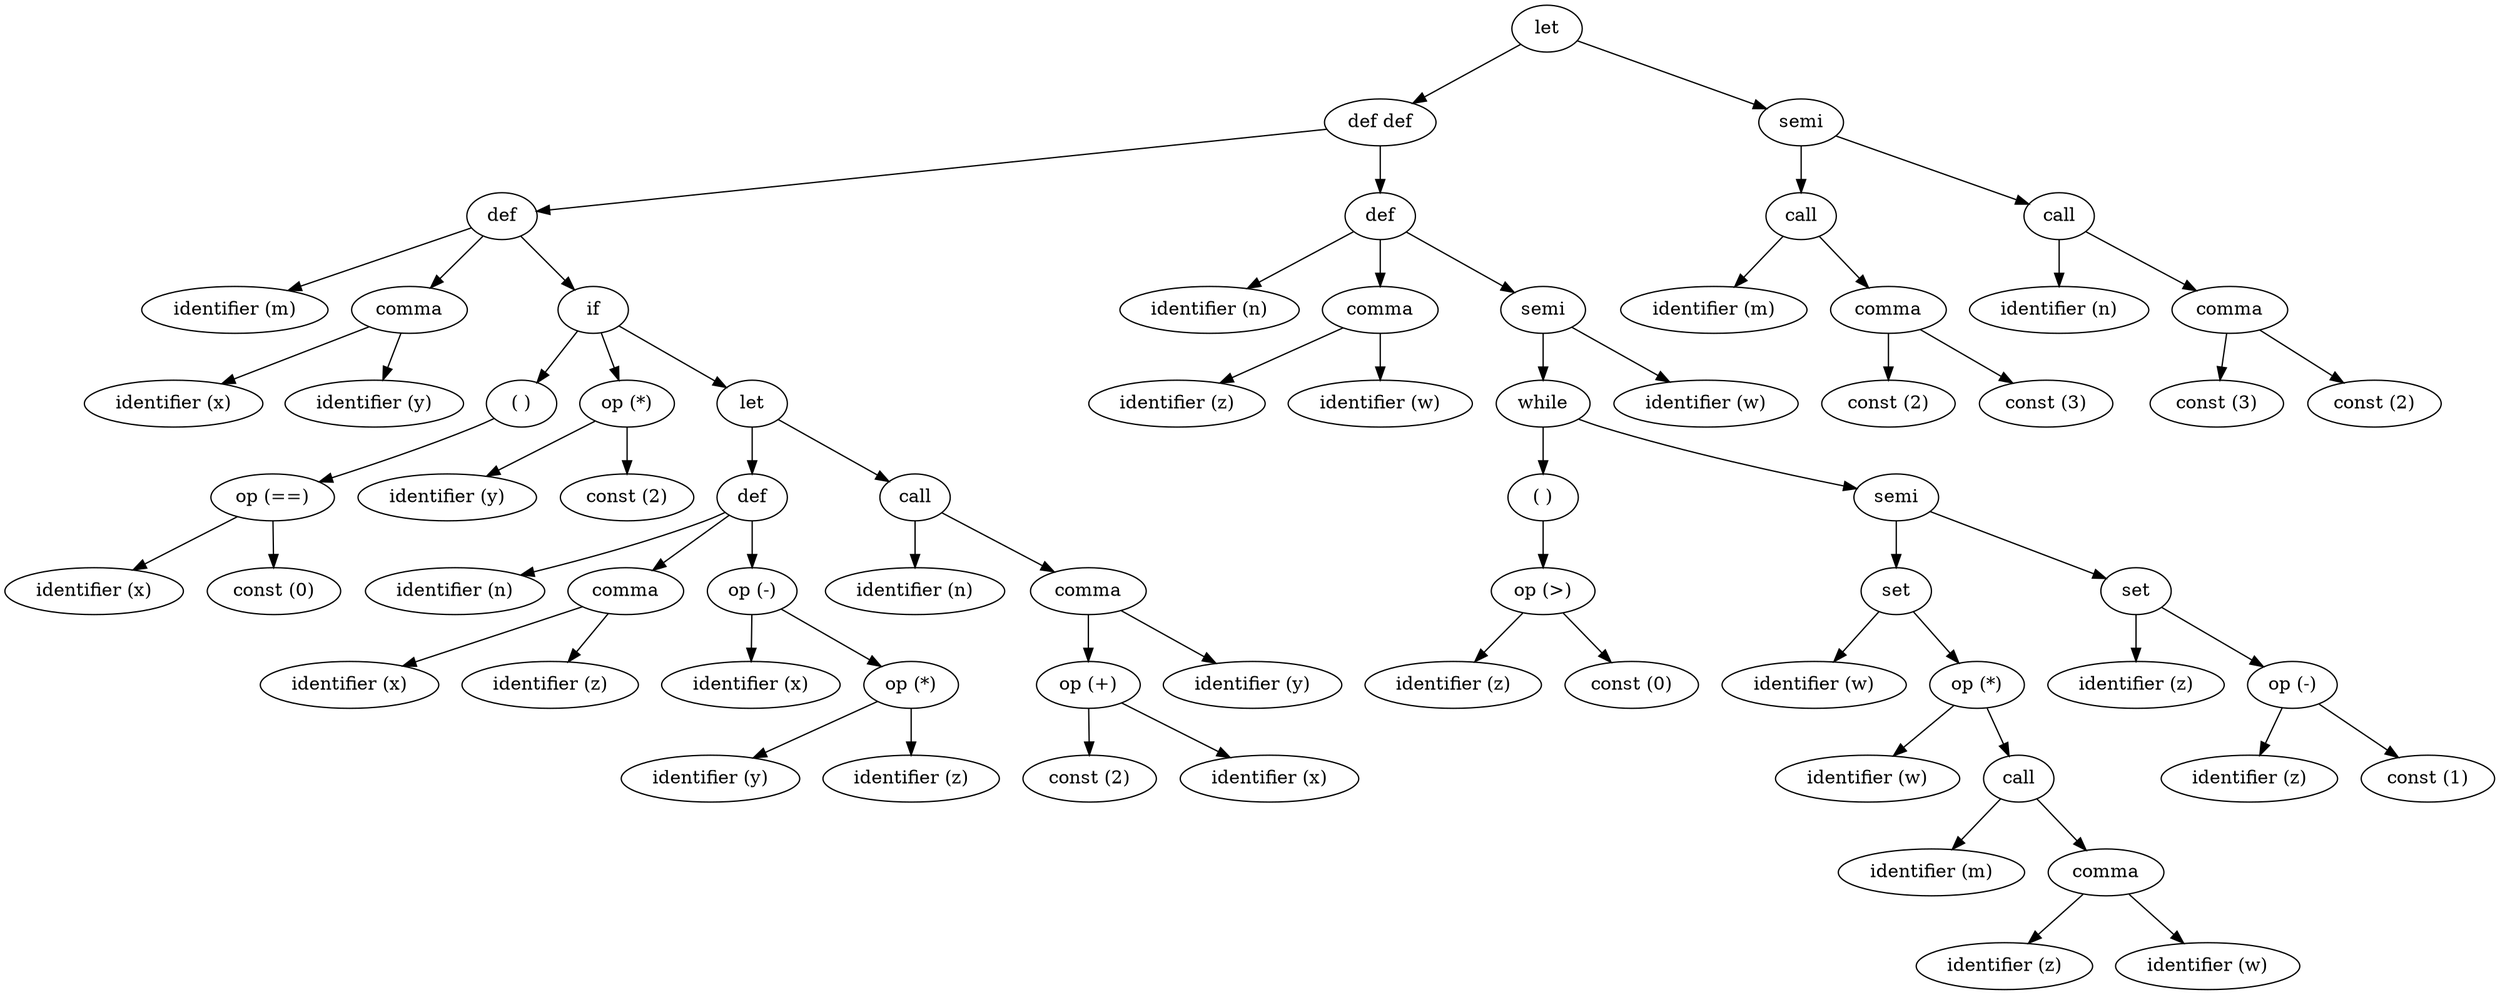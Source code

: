 strict digraph graphname
{
0 [label="let"];
1 [label="def def"];
2 [label="def"];
3 [label="identifier (m)"];
4 [label="comma"];
5 [label="identifier (x)"];
6 [label="identifier (y)"];
7 [label="if"];
8 [label="( )"];
9 [label="op (==)"];
10 [label="identifier (x)"];
11 [label="const (0)"];
12 [label="op (*)"];
13 [label="identifier (y)"];
14 [label="const (2)"];
15 [label="let"];
16 [label="def"];
17 [label="identifier (n)"];
18 [label="comma"];
19 [label="identifier (x)"];
20 [label="identifier (z)"];
21 [label="op (-)"];
22 [label="identifier (x)"];
23 [label="op (*)"];
24 [label="identifier (y)"];
25 [label="identifier (z)"];
26 [label="call"];
27 [label="identifier (n)"];
28 [label="comma"];
29 [label="op (+)"];
30 [label="const (2)"];
31 [label="identifier (x)"];
32 [label="identifier (y)"];
33 [label="def"];
34 [label="identifier (n)"];
35 [label="comma"];
36 [label="identifier (z)"];
37 [label="identifier (w)"];
38 [label="semi"];
39 [label="while"];
40 [label="( )"];
41 [label="op (>)"];
42 [label="identifier (z)"];
43 [label="const (0)"];
44 [label="semi"];
45 [label="set"];
46 [label="identifier (w)"];
47 [label="op (*)"];
48 [label="identifier (w)"];
49 [label="call"];
50 [label="identifier (m)"];
51 [label="comma"];
52 [label="identifier (z)"];
53 [label="identifier (w)"];
54 [label="set"];
55 [label="identifier (z)"];
56 [label="op (-)"];
57 [label="identifier (z)"];
58 [label="const (1)"];
59 [label="identifier (w)"];
60 [label="semi"];
61 [label="call"];
62 [label="identifier (m)"];
63 [label="comma"];
64 [label="const (2)"];
65 [label="const (3)"];
66 [label="call"];
67 [label="identifier (n)"];
68 [label="comma"];
69 [label="const (3)"];
70 [label="const (2)"];
0 -> 1 -> 2 -> 3;
0 -> 1 -> 2 -> 4 -> 5;
0 -> 1 -> 2 -> 4 -> 6;
0 -> 1 -> 2 -> 7 -> 8 -> 9 -> 10;
0 -> 1 -> 2 -> 7 -> 8 -> 9 -> 11;
0 -> 1 -> 2 -> 7 -> 12 -> 13;
0 -> 1 -> 2 -> 7 -> 12 -> 14;
0 -> 1 -> 2 -> 7 -> 15 -> 16 -> 17;
0 -> 1 -> 2 -> 7 -> 15 -> 16 -> 18 -> 19;
0 -> 1 -> 2 -> 7 -> 15 -> 16 -> 18 -> 20;
0 -> 1 -> 2 -> 7 -> 15 -> 16 -> 21 -> 22;
0 -> 1 -> 2 -> 7 -> 15 -> 16 -> 21 -> 23 -> 24;
0 -> 1 -> 2 -> 7 -> 15 -> 16 -> 21 -> 23 -> 25;
0 -> 1 -> 2 -> 7 -> 15 -> 26 -> 27;
0 -> 1 -> 2 -> 7 -> 15 -> 26 -> 28 -> 29 -> 30;
0 -> 1 -> 2 -> 7 -> 15 -> 26 -> 28 -> 29 -> 31;
0 -> 1 -> 2 -> 7 -> 15 -> 26 -> 28 -> 32;
0 -> 1 -> 33 -> 34;
0 -> 1 -> 33 -> 35 -> 36;
0 -> 1 -> 33 -> 35 -> 37;
0 -> 1 -> 33 -> 38 -> 39 -> 40 -> 41 -> 42;
0 -> 1 -> 33 -> 38 -> 39 -> 40 -> 41 -> 43;
0 -> 1 -> 33 -> 38 -> 39 -> 44 -> 45 -> 46;
0 -> 1 -> 33 -> 38 -> 39 -> 44 -> 45 -> 47 -> 48;
0 -> 1 -> 33 -> 38 -> 39 -> 44 -> 45 -> 47 -> 49 -> 50;
0 -> 1 -> 33 -> 38 -> 39 -> 44 -> 45 -> 47 -> 49 -> 51 -> 52;
0 -> 1 -> 33 -> 38 -> 39 -> 44 -> 45 -> 47 -> 49 -> 51 -> 53;
0 -> 1 -> 33 -> 38 -> 39 -> 44 -> 54 -> 55;
0 -> 1 -> 33 -> 38 -> 39 -> 44 -> 54 -> 56 -> 57;
0 -> 1 -> 33 -> 38 -> 39 -> 44 -> 54 -> 56 -> 58;
0 -> 1 -> 33 -> 38 -> 59;
0 -> 60 -> 61 -> 62;
0 -> 60 -> 61 -> 63 -> 64;
0 -> 60 -> 61 -> 63 -> 65;
0 -> 60 -> 66 -> 67;
0 -> 60 -> 66 -> 68 -> 69;
0 -> 60 -> 66 -> 68 -> 70;
}